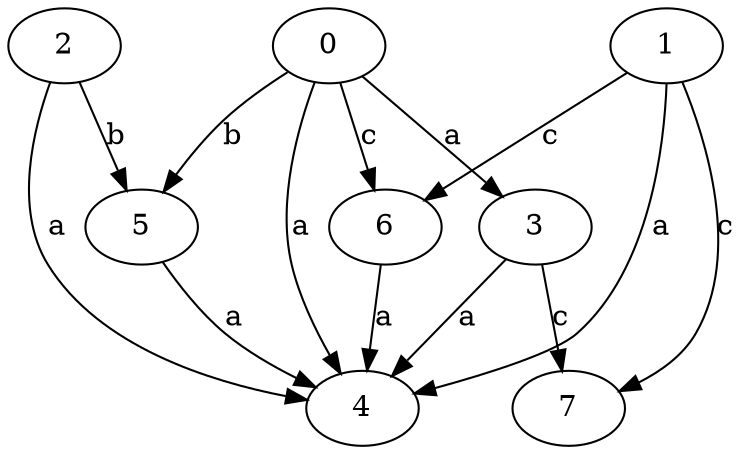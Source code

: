 strict digraph  {
2;
3;
0;
4;
5;
6;
1;
7;
2 -> 4  [label=a];
2 -> 5  [label=b];
3 -> 4  [label=a];
3 -> 7  [label=c];
0 -> 3  [label=a];
0 -> 4  [label=a];
0 -> 5  [label=b];
0 -> 6  [label=c];
5 -> 4  [label=a];
6 -> 4  [label=a];
1 -> 4  [label=a];
1 -> 6  [label=c];
1 -> 7  [label=c];
}
